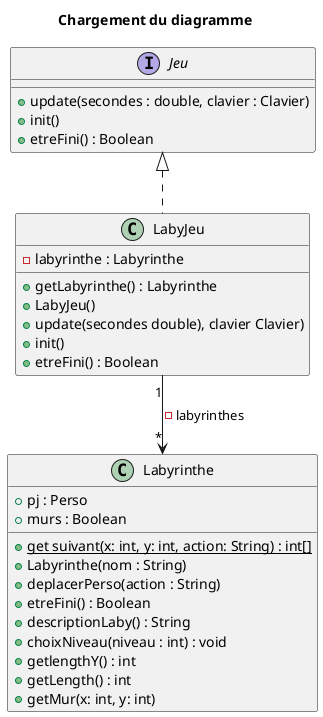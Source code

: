 @startuml diagrammeLaby
title Chargement du diagramme

'''classes
class Labyrinthe
{
  +pj : Perso
  +murs : Boolean

  +{static} get suivant(x: int, y: int, action: String) : int[]
  +Labyrinthe(nom : String)
  +deplacerPerso(action : String)
  +etreFini() : Boolean
  +descriptionLaby() : String
  +choixNiveau(niveau : int) : void
  +getlengthY() : int
  +getLength() : int
  +getMur(x: int, y: int)
}

class LabyJeu
{
  -labyrinthe : Labyrinthe

  +getLabyrinthe() : Labyrinthe
  +LabyJeu()
  +update(secondes double), clavier Clavier)
  +init()
  +etreFini() : Boolean
}

interface Jeu
{
  +update(secondes : double, clavier : Clavier)
  +init()
  +etreFini() : Boolean
}

'''relations
Jeu <|.. LabyJeu
LabyJeu "1" --> "*" Labyrinthe : -labyrinthes

@enduml

@startuml  sequenceLaby

participant "m:main" as main
participant "labyrinthe:Labyrinthe" as labyrinthe
participant "file : File" as File

activate main
main -> labyrinthe : new Labyrinthe(nomFichier)
activate labyrinthe
labyrinthe -> File : new File(cheminFichier)
activate File

File --> labyrinthe : FileNotFoundException
labyrinthe -> File : new File(cheminFichierParDefaut)
File --> labyrinthe
deactivate File
labyrinthe --> main
main -> labyrinthe : choixNiveau(niveau)
labyrinthe --> main
main -> labyrinthe : descriptionLaby()
labyrinthe --> main : description
deactivate labyrinthe
deactivate main
@enduml

@startuml
title gestion des personnages
Interface Entite {
    +attaquer(Entite e)
    +SubirDegats(int i)
    +getNom() : string
    +getPv() : int
    +getForce() : int
    +getArme() : Arme
    +PrendreArme(arme : Arme)
    +etrePresent(int dx, int dy) : boolean
}

class Perso {
    - nom : string
    - pv : int
    - force : int
    - arme : Arme
    - x : int
    - y : int

    +attaquer(Entite e)
    +SubirDegats(int i)
    +getNom() : string
    +getPv() : int
    +getForce() : int
    +getArme() : Arme
    +PrendreArme(arme : Arme)
    +etrePresent(int dx, int dy) : boolean

}

abstract class Monstre {
    - nom : string
    - pv : int
    - force : int
    - arme : Arme
    - x : int
    - y : int

    +attaquer(Entite e)
    +SubirDegats(int i)
    +getNom() : string
    +getPv() : int
    +getForce() : int
    +getArme() : Arme
    +PrendreArme(arme : Arme)
    +etrePresent(int dx, int dy) : boolean
}

class Fantome {
    - nom : string
    - pv : int
    - force : int
    - arme : Arme
    - x : int
    - y : int

    +attaquer(Entite e)
    +SubirDegats(int i)
    +getNom() : string
    +getPv() : int
    +getForce() : int
    +getArme() : Arme
    +PrendreArme(arme : Arme)
    +etrePresent(int dx, int dy) : boolean
}


class Arme {
    - nom : string
    - degats : int

    +Arme(nom : string, degats : int)
    +getNom() : string
    +getDegats() : int
}

Entite <|-- Perso
Entite <|-- Monstre
Monstre <|-- Fantome
Entite "1" <-- "0..1" Arme : possede

@enduml

@startuml  sequenceLaby

participant "m:main" as main
participant "labyrinthe:Labyrinthe" as labyrinthe
participant "monstre : Monstre" as Monstre
participant "pj : Perso" as pj

activate main
main -> labyrinthe : new Labyrinthe(nomFichier)
activate labyrinthe



create Monstre
labyrinthe --> Monstre : new Monstre()
labyrinthe -> pj : SeDeplacer()
pj -> Monstre : getPos()
Monstre --> pj : int[5][5] position
pj -> pj : getPos()
pj --> pj : int[5][5] position
pj --> labyrinthe : void


labyrinthe --> main
deactivate labyrinthe
deactivate main
@enduml
